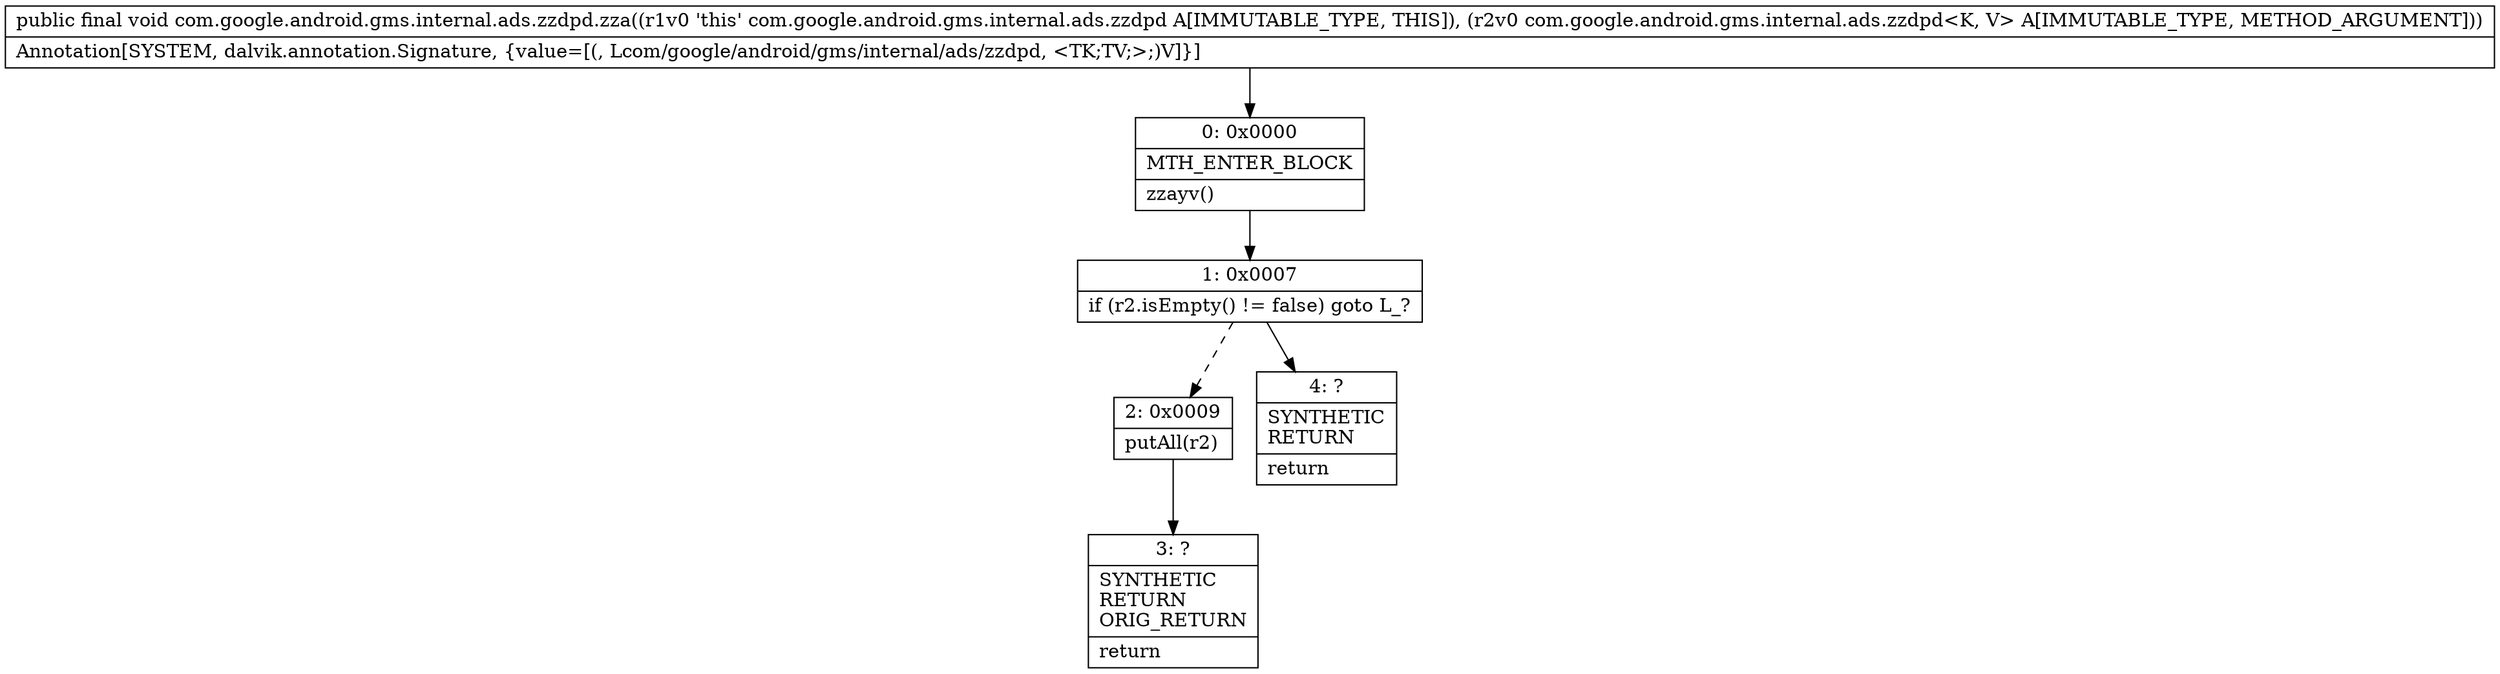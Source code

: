 digraph "CFG forcom.google.android.gms.internal.ads.zzdpd.zza(Lcom\/google\/android\/gms\/internal\/ads\/zzdpd;)V" {
Node_0 [shape=record,label="{0\:\ 0x0000|MTH_ENTER_BLOCK\l|zzayv()\l}"];
Node_1 [shape=record,label="{1\:\ 0x0007|if (r2.isEmpty() != false) goto L_?\l}"];
Node_2 [shape=record,label="{2\:\ 0x0009|putAll(r2)\l}"];
Node_3 [shape=record,label="{3\:\ ?|SYNTHETIC\lRETURN\lORIG_RETURN\l|return\l}"];
Node_4 [shape=record,label="{4\:\ ?|SYNTHETIC\lRETURN\l|return\l}"];
MethodNode[shape=record,label="{public final void com.google.android.gms.internal.ads.zzdpd.zza((r1v0 'this' com.google.android.gms.internal.ads.zzdpd A[IMMUTABLE_TYPE, THIS]), (r2v0 com.google.android.gms.internal.ads.zzdpd\<K, V\> A[IMMUTABLE_TYPE, METHOD_ARGUMENT]))  | Annotation[SYSTEM, dalvik.annotation.Signature, \{value=[(, Lcom\/google\/android\/gms\/internal\/ads\/zzdpd, \<TK;TV;\>;)V]\}]\l}"];
MethodNode -> Node_0;
Node_0 -> Node_1;
Node_1 -> Node_2[style=dashed];
Node_1 -> Node_4;
Node_2 -> Node_3;
}

